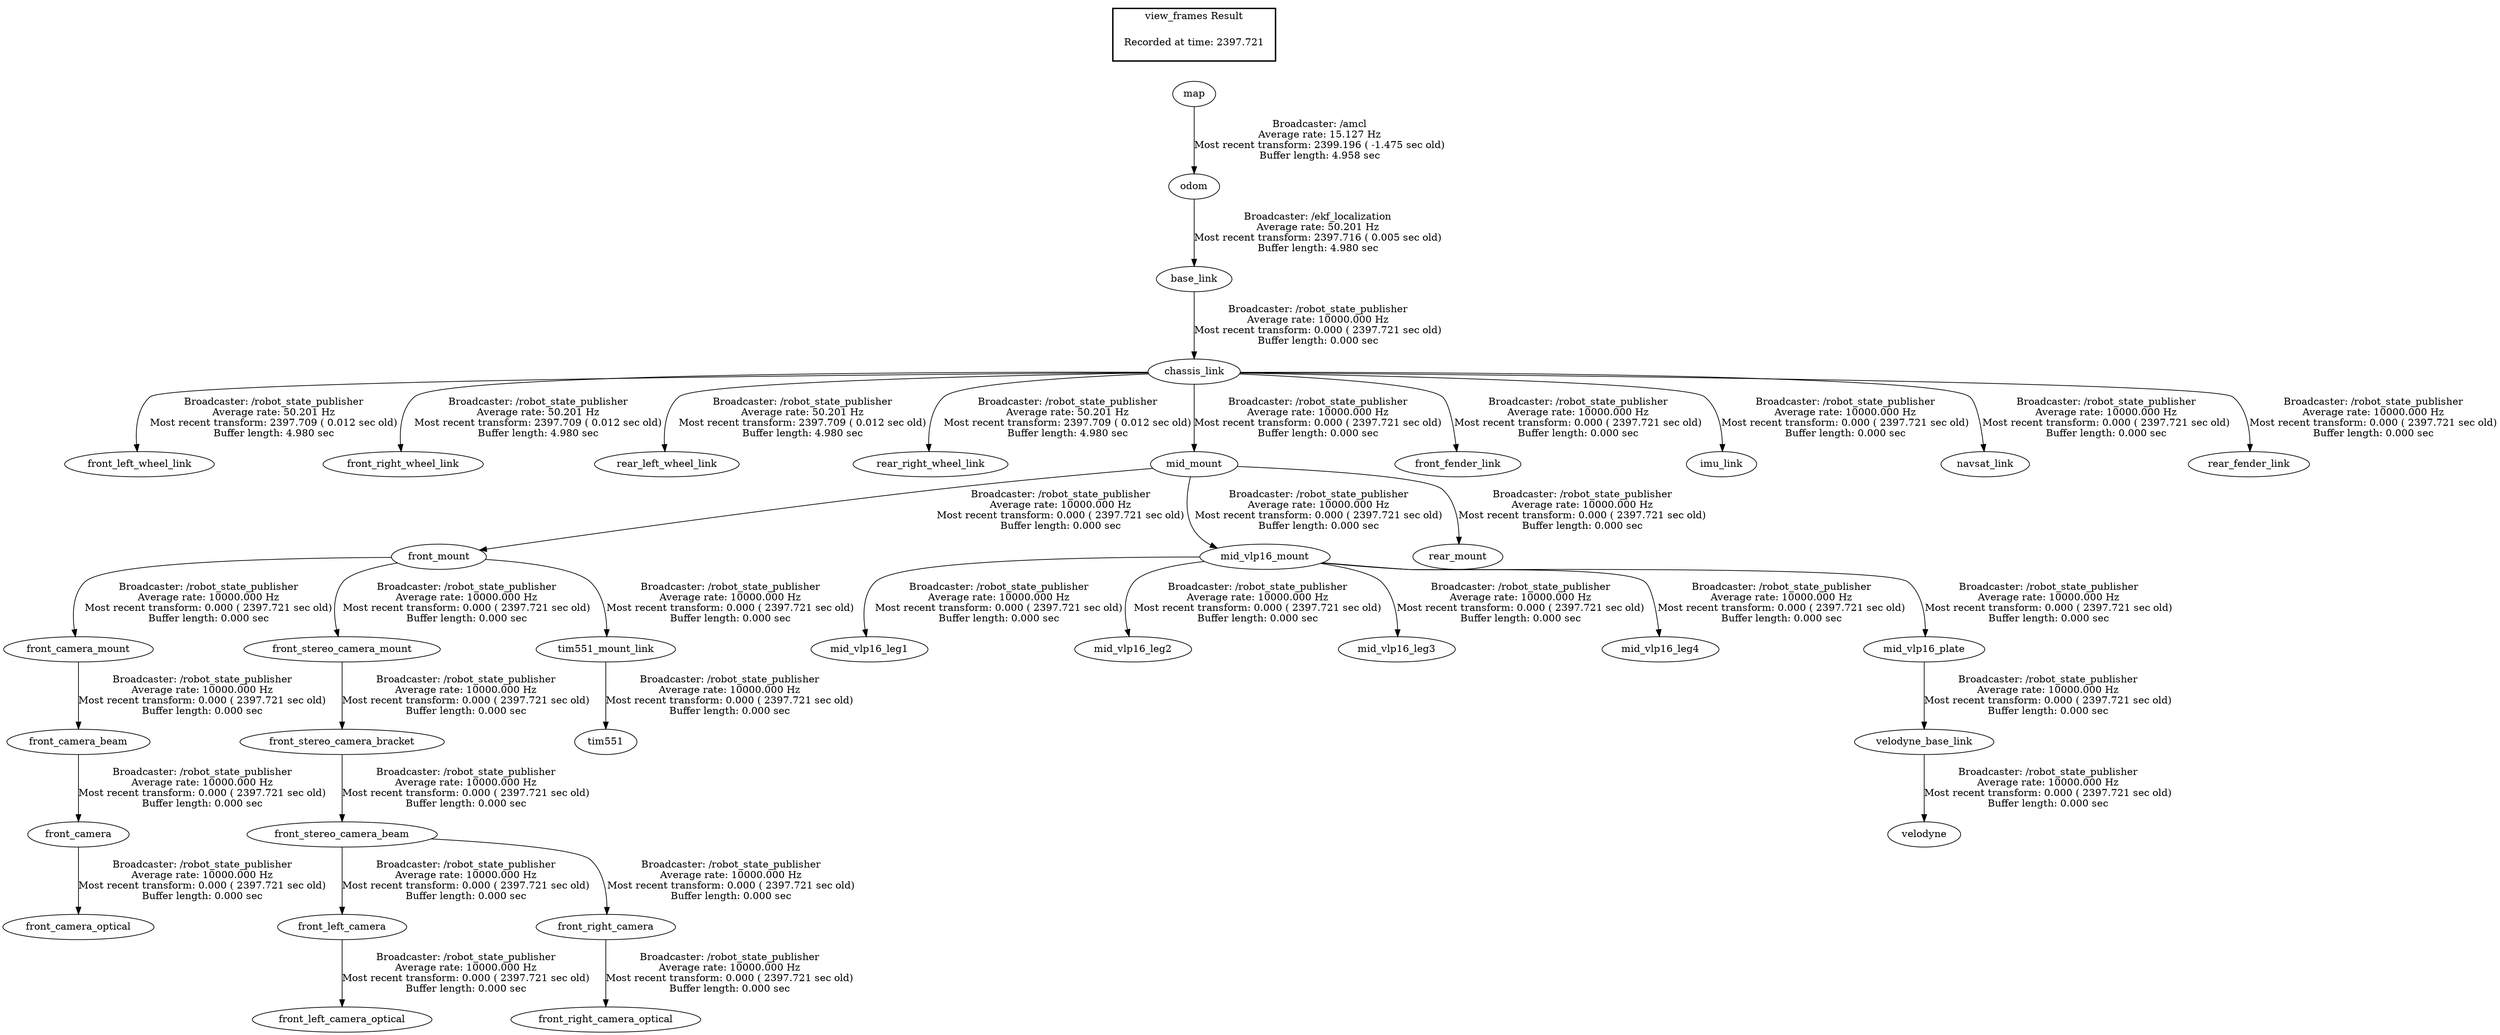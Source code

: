digraph G {
"chassis_link" -> "front_left_wheel_link"[label="Broadcaster: /robot_state_publisher\nAverage rate: 50.201 Hz\nMost recent transform: 2397.709 ( 0.012 sec old)\nBuffer length: 4.980 sec\n"];
"base_link" -> "chassis_link"[label="Broadcaster: /robot_state_publisher\nAverage rate: 10000.000 Hz\nMost recent transform: 0.000 ( 2397.721 sec old)\nBuffer length: 0.000 sec\n"];
"chassis_link" -> "front_right_wheel_link"[label="Broadcaster: /robot_state_publisher\nAverage rate: 50.201 Hz\nMost recent transform: 2397.709 ( 0.012 sec old)\nBuffer length: 4.980 sec\n"];
"chassis_link" -> "rear_left_wheel_link"[label="Broadcaster: /robot_state_publisher\nAverage rate: 50.201 Hz\nMost recent transform: 2397.709 ( 0.012 sec old)\nBuffer length: 4.980 sec\n"];
"chassis_link" -> "rear_right_wheel_link"[label="Broadcaster: /robot_state_publisher\nAverage rate: 50.201 Hz\nMost recent transform: 2397.709 ( 0.012 sec old)\nBuffer length: 4.980 sec\n"];
"odom" -> "base_link"[label="Broadcaster: /ekf_localization\nAverage rate: 50.201 Hz\nMost recent transform: 2397.716 ( 0.005 sec old)\nBuffer length: 4.980 sec\n"];
"front_camera_beam" -> "front_camera"[label="Broadcaster: /robot_state_publisher\nAverage rate: 10000.000 Hz\nMost recent transform: 0.000 ( 2397.721 sec old)\nBuffer length: 0.000 sec\n"];
"front_camera_mount" -> "front_camera_beam"[label="Broadcaster: /robot_state_publisher\nAverage rate: 10000.000 Hz\nMost recent transform: 0.000 ( 2397.721 sec old)\nBuffer length: 0.000 sec\n"];
"front_mount" -> "front_camera_mount"[label="Broadcaster: /robot_state_publisher\nAverage rate: 10000.000 Hz\nMost recent transform: 0.000 ( 2397.721 sec old)\nBuffer length: 0.000 sec\n"];
"mid_mount" -> "front_mount"[label="Broadcaster: /robot_state_publisher\nAverage rate: 10000.000 Hz\nMost recent transform: 0.000 ( 2397.721 sec old)\nBuffer length: 0.000 sec\n"];
"front_camera" -> "front_camera_optical"[label="Broadcaster: /robot_state_publisher\nAverage rate: 10000.000 Hz\nMost recent transform: 0.000 ( 2397.721 sec old)\nBuffer length: 0.000 sec\n"];
"chassis_link" -> "front_fender_link"[label="Broadcaster: /robot_state_publisher\nAverage rate: 10000.000 Hz\nMost recent transform: 0.000 ( 2397.721 sec old)\nBuffer length: 0.000 sec\n"];
"front_left_camera" -> "front_left_camera_optical"[label="Broadcaster: /robot_state_publisher\nAverage rate: 10000.000 Hz\nMost recent transform: 0.000 ( 2397.721 sec old)\nBuffer length: 0.000 sec\n"];
"front_stereo_camera_beam" -> "front_left_camera"[label="Broadcaster: /robot_state_publisher\nAverage rate: 10000.000 Hz\nMost recent transform: 0.000 ( 2397.721 sec old)\nBuffer length: 0.000 sec\n"];
"front_stereo_camera_bracket" -> "front_stereo_camera_beam"[label="Broadcaster: /robot_state_publisher\nAverage rate: 10000.000 Hz\nMost recent transform: 0.000 ( 2397.721 sec old)\nBuffer length: 0.000 sec\n"];
"chassis_link" -> "mid_mount"[label="Broadcaster: /robot_state_publisher\nAverage rate: 10000.000 Hz\nMost recent transform: 0.000 ( 2397.721 sec old)\nBuffer length: 0.000 sec\n"];
"front_right_camera" -> "front_right_camera_optical"[label="Broadcaster: /robot_state_publisher\nAverage rate: 10000.000 Hz\nMost recent transform: 0.000 ( 2397.721 sec old)\nBuffer length: 0.000 sec\n"];
"front_stereo_camera_beam" -> "front_right_camera"[label="Broadcaster: /robot_state_publisher\nAverage rate: 10000.000 Hz\nMost recent transform: 0.000 ( 2397.721 sec old)\nBuffer length: 0.000 sec\n"];
"front_stereo_camera_mount" -> "front_stereo_camera_bracket"[label="Broadcaster: /robot_state_publisher\nAverage rate: 10000.000 Hz\nMost recent transform: 0.000 ( 2397.721 sec old)\nBuffer length: 0.000 sec\n"];
"front_mount" -> "front_stereo_camera_mount"[label="Broadcaster: /robot_state_publisher\nAverage rate: 10000.000 Hz\nMost recent transform: 0.000 ( 2397.721 sec old)\nBuffer length: 0.000 sec\n"];
"chassis_link" -> "imu_link"[label="Broadcaster: /robot_state_publisher\nAverage rate: 10000.000 Hz\nMost recent transform: 0.000 ( 2397.721 sec old)\nBuffer length: 0.000 sec\n"];
"mid_vlp16_mount" -> "mid_vlp16_leg1"[label="Broadcaster: /robot_state_publisher\nAverage rate: 10000.000 Hz\nMost recent transform: 0.000 ( 2397.721 sec old)\nBuffer length: 0.000 sec\n"];
"mid_mount" -> "mid_vlp16_mount"[label="Broadcaster: /robot_state_publisher\nAverage rate: 10000.000 Hz\nMost recent transform: 0.000 ( 2397.721 sec old)\nBuffer length: 0.000 sec\n"];
"mid_vlp16_mount" -> "mid_vlp16_leg2"[label="Broadcaster: /robot_state_publisher\nAverage rate: 10000.000 Hz\nMost recent transform: 0.000 ( 2397.721 sec old)\nBuffer length: 0.000 sec\n"];
"mid_vlp16_mount" -> "mid_vlp16_leg3"[label="Broadcaster: /robot_state_publisher\nAverage rate: 10000.000 Hz\nMost recent transform: 0.000 ( 2397.721 sec old)\nBuffer length: 0.000 sec\n"];
"mid_vlp16_mount" -> "mid_vlp16_leg4"[label="Broadcaster: /robot_state_publisher\nAverage rate: 10000.000 Hz\nMost recent transform: 0.000 ( 2397.721 sec old)\nBuffer length: 0.000 sec\n"];
"mid_vlp16_mount" -> "mid_vlp16_plate"[label="Broadcaster: /robot_state_publisher\nAverage rate: 10000.000 Hz\nMost recent transform: 0.000 ( 2397.721 sec old)\nBuffer length: 0.000 sec\n"];
"chassis_link" -> "navsat_link"[label="Broadcaster: /robot_state_publisher\nAverage rate: 10000.000 Hz\nMost recent transform: 0.000 ( 2397.721 sec old)\nBuffer length: 0.000 sec\n"];
"chassis_link" -> "rear_fender_link"[label="Broadcaster: /robot_state_publisher\nAverage rate: 10000.000 Hz\nMost recent transform: 0.000 ( 2397.721 sec old)\nBuffer length: 0.000 sec\n"];
"mid_mount" -> "rear_mount"[label="Broadcaster: /robot_state_publisher\nAverage rate: 10000.000 Hz\nMost recent transform: 0.000 ( 2397.721 sec old)\nBuffer length: 0.000 sec\n"];
"tim551_mount_link" -> "tim551"[label="Broadcaster: /robot_state_publisher\nAverage rate: 10000.000 Hz\nMost recent transform: 0.000 ( 2397.721 sec old)\nBuffer length: 0.000 sec\n"];
"front_mount" -> "tim551_mount_link"[label="Broadcaster: /robot_state_publisher\nAverage rate: 10000.000 Hz\nMost recent transform: 0.000 ( 2397.721 sec old)\nBuffer length: 0.000 sec\n"];
"mid_vlp16_plate" -> "velodyne_base_link"[label="Broadcaster: /robot_state_publisher\nAverage rate: 10000.000 Hz\nMost recent transform: 0.000 ( 2397.721 sec old)\nBuffer length: 0.000 sec\n"];
"velodyne_base_link" -> "velodyne"[label="Broadcaster: /robot_state_publisher\nAverage rate: 10000.000 Hz\nMost recent transform: 0.000 ( 2397.721 sec old)\nBuffer length: 0.000 sec\n"];
"map" -> "odom"[label="Broadcaster: /amcl\nAverage rate: 15.127 Hz\nMost recent transform: 2399.196 ( -1.475 sec old)\nBuffer length: 4.958 sec\n"];
edge [style=invis];
 subgraph cluster_legend { style=bold; color=black; label ="view_frames Result";
"Recorded at time: 2397.721"[ shape=plaintext ] ;
 }->"map";
}